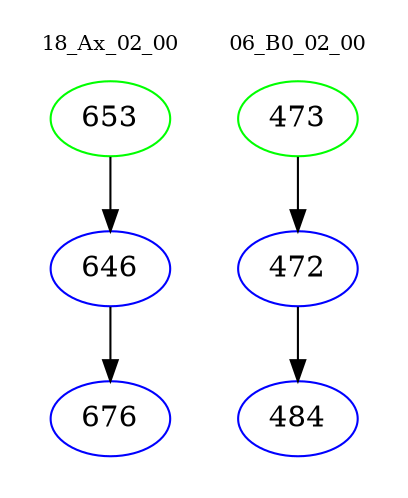 digraph{
subgraph cluster_0 {
color = white
label = "18_Ax_02_00";
fontsize=10;
T0_653 [label="653", color="green"]
T0_653 -> T0_646 [color="black"]
T0_646 [label="646", color="blue"]
T0_646 -> T0_676 [color="black"]
T0_676 [label="676", color="blue"]
}
subgraph cluster_1 {
color = white
label = "06_B0_02_00";
fontsize=10;
T1_473 [label="473", color="green"]
T1_473 -> T1_472 [color="black"]
T1_472 [label="472", color="blue"]
T1_472 -> T1_484 [color="black"]
T1_484 [label="484", color="blue"]
}
}
